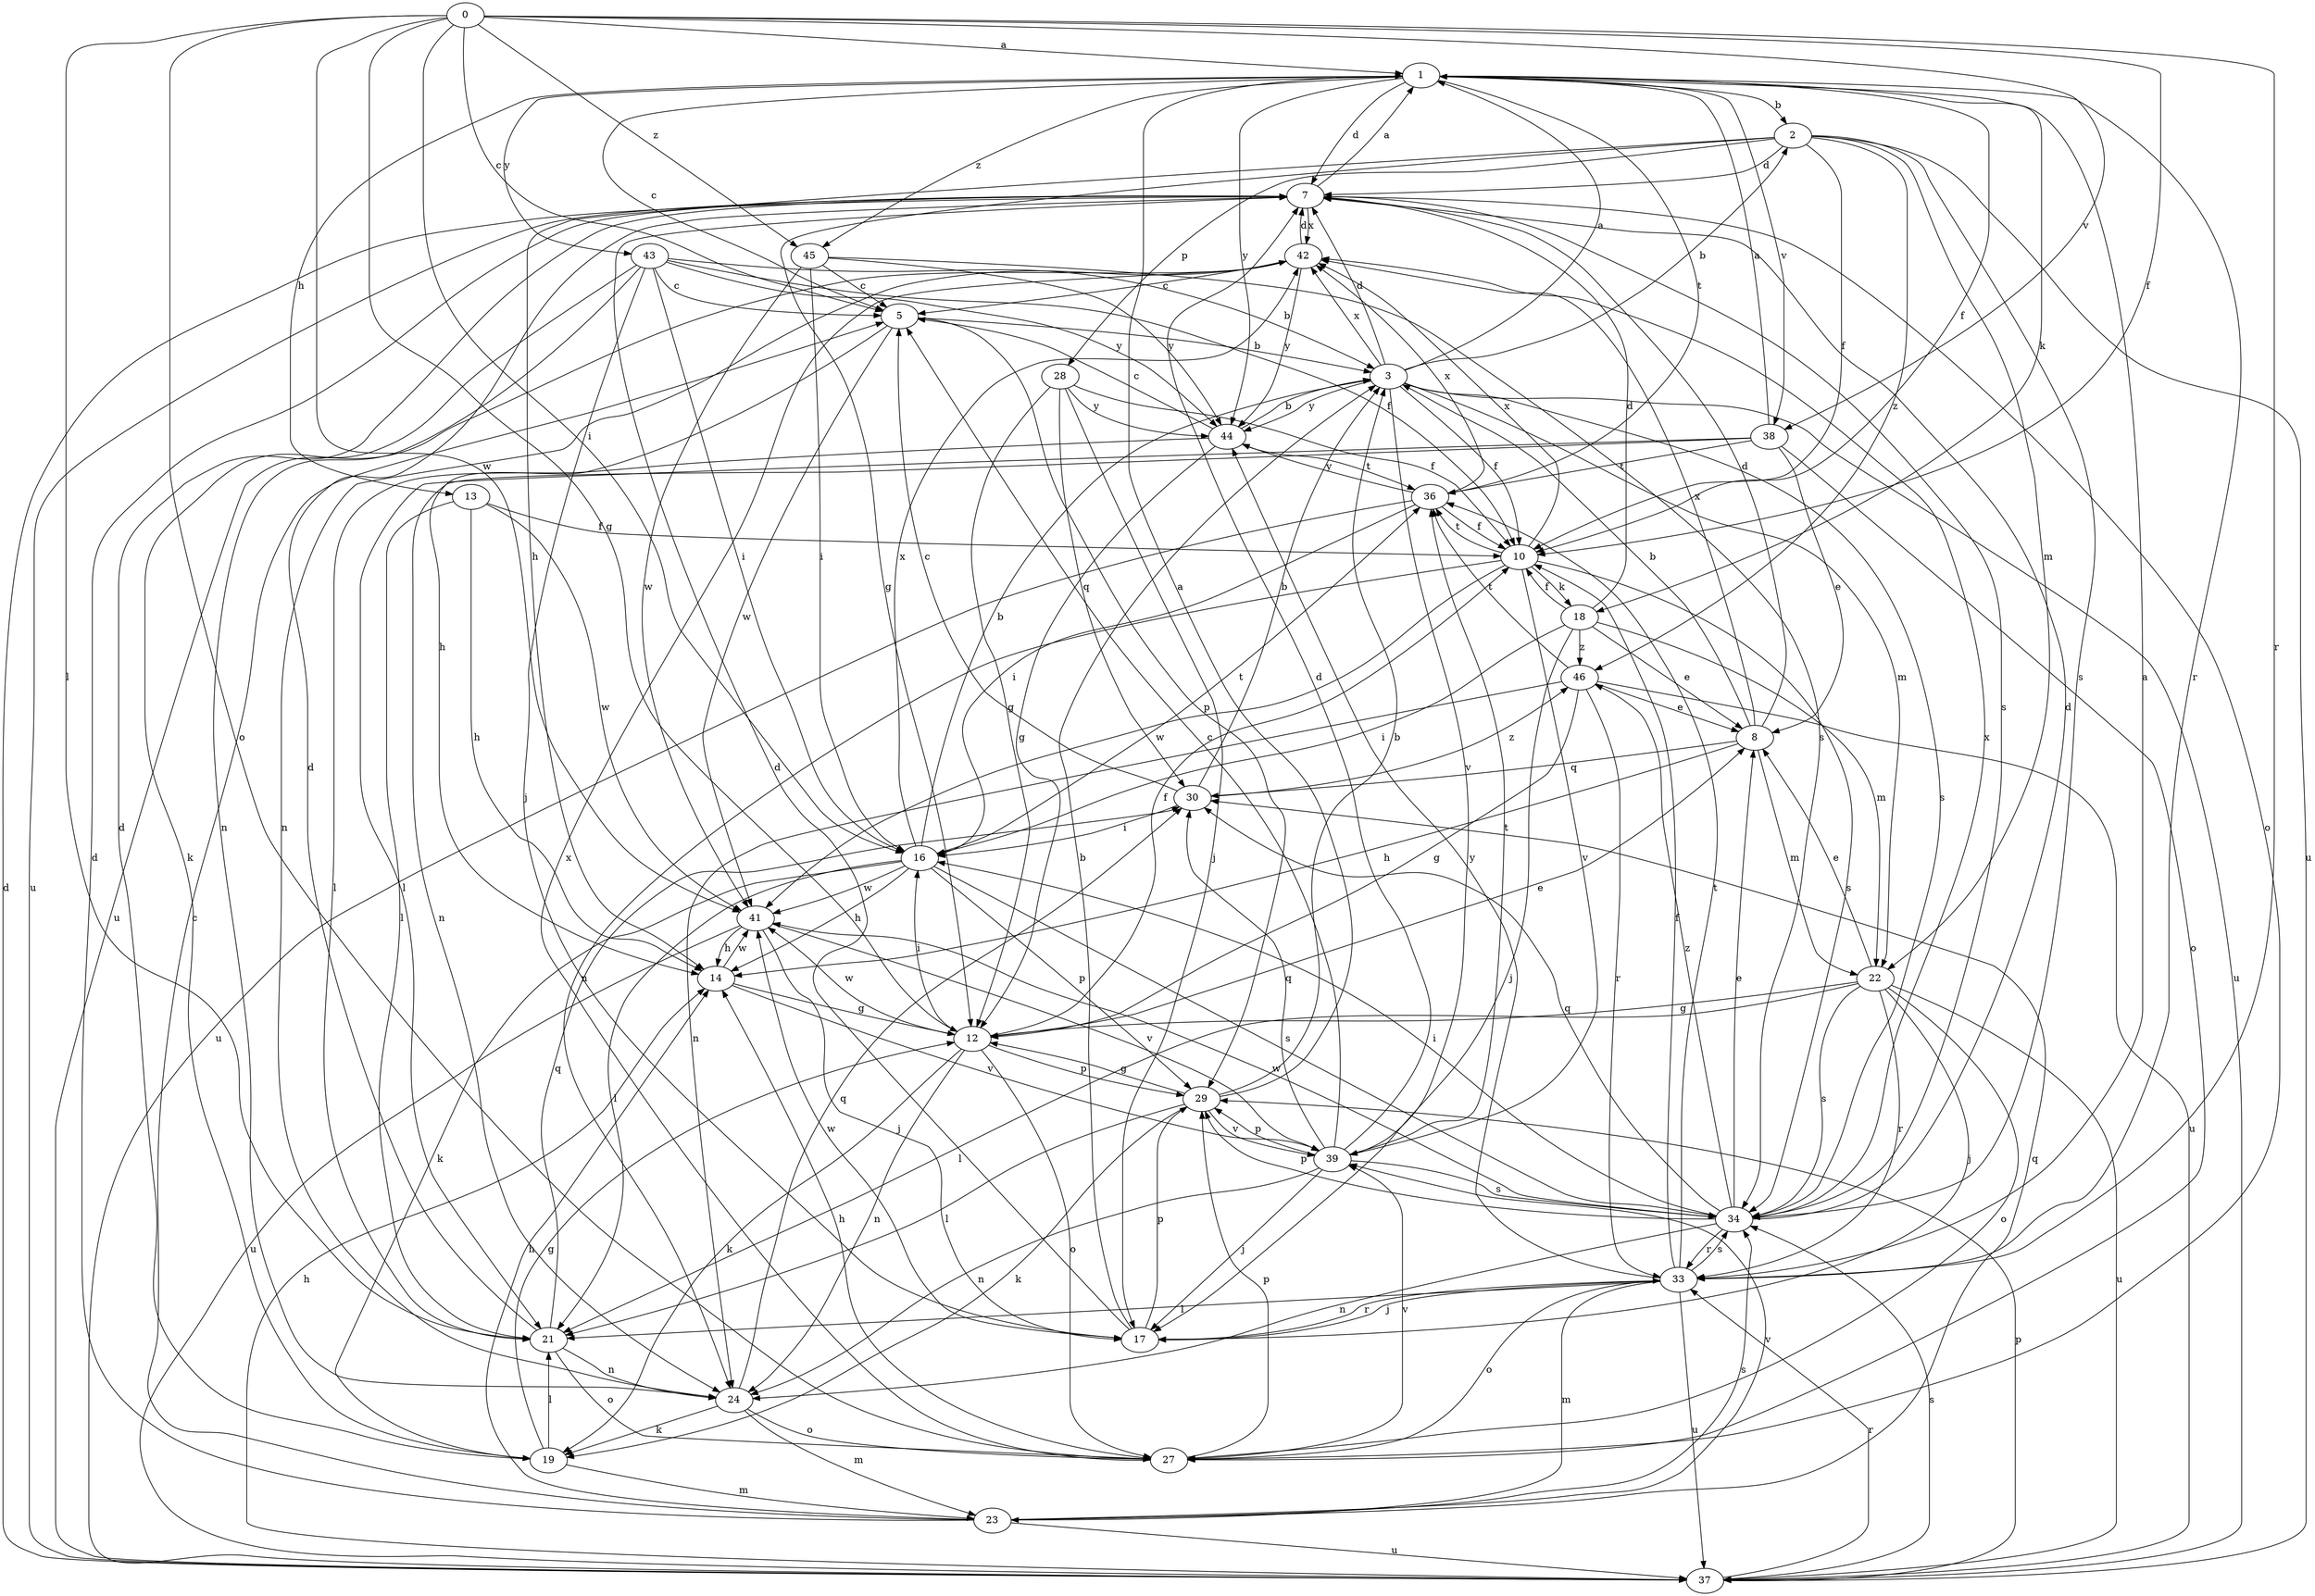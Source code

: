 strict digraph  {
0;
1;
2;
3;
5;
7;
8;
10;
12;
13;
14;
16;
17;
18;
19;
21;
22;
23;
24;
27;
28;
29;
30;
33;
34;
36;
37;
38;
39;
41;
42;
43;
44;
45;
46;
0 -> 1  [label=a];
0 -> 5  [label=c];
0 -> 10  [label=f];
0 -> 12  [label=g];
0 -> 16  [label=i];
0 -> 21  [label=l];
0 -> 27  [label=o];
0 -> 33  [label=r];
0 -> 38  [label=v];
0 -> 41  [label=w];
0 -> 45  [label=z];
1 -> 2  [label=b];
1 -> 5  [label=c];
1 -> 7  [label=d];
1 -> 10  [label=f];
1 -> 13  [label=h];
1 -> 18  [label=k];
1 -> 33  [label=r];
1 -> 36  [label=t];
1 -> 38  [label=v];
1 -> 43  [label=y];
1 -> 44  [label=y];
1 -> 45  [label=z];
2 -> 7  [label=d];
2 -> 10  [label=f];
2 -> 12  [label=g];
2 -> 14  [label=h];
2 -> 22  [label=m];
2 -> 28  [label=p];
2 -> 34  [label=s];
2 -> 37  [label=u];
2 -> 46  [label=z];
3 -> 1  [label=a];
3 -> 2  [label=b];
3 -> 7  [label=d];
3 -> 10  [label=f];
3 -> 22  [label=m];
3 -> 34  [label=s];
3 -> 37  [label=u];
3 -> 39  [label=v];
3 -> 42  [label=x];
3 -> 44  [label=y];
5 -> 3  [label=b];
5 -> 14  [label=h];
5 -> 29  [label=p];
5 -> 41  [label=w];
7 -> 1  [label=a];
7 -> 27  [label=o];
7 -> 34  [label=s];
7 -> 37  [label=u];
7 -> 42  [label=x];
8 -> 3  [label=b];
8 -> 7  [label=d];
8 -> 14  [label=h];
8 -> 22  [label=m];
8 -> 30  [label=q];
8 -> 42  [label=x];
10 -> 18  [label=k];
10 -> 24  [label=n];
10 -> 34  [label=s];
10 -> 36  [label=t];
10 -> 39  [label=v];
10 -> 41  [label=w];
10 -> 42  [label=x];
12 -> 8  [label=e];
12 -> 10  [label=f];
12 -> 16  [label=i];
12 -> 19  [label=k];
12 -> 24  [label=n];
12 -> 27  [label=o];
12 -> 29  [label=p];
12 -> 41  [label=w];
13 -> 10  [label=f];
13 -> 14  [label=h];
13 -> 21  [label=l];
13 -> 41  [label=w];
14 -> 12  [label=g];
14 -> 39  [label=v];
14 -> 41  [label=w];
16 -> 3  [label=b];
16 -> 14  [label=h];
16 -> 19  [label=k];
16 -> 21  [label=l];
16 -> 29  [label=p];
16 -> 34  [label=s];
16 -> 36  [label=t];
16 -> 41  [label=w];
16 -> 42  [label=x];
17 -> 3  [label=b];
17 -> 7  [label=d];
17 -> 29  [label=p];
17 -> 33  [label=r];
17 -> 41  [label=w];
18 -> 7  [label=d];
18 -> 8  [label=e];
18 -> 10  [label=f];
18 -> 16  [label=i];
18 -> 17  [label=j];
18 -> 22  [label=m];
18 -> 46  [label=z];
19 -> 7  [label=d];
19 -> 12  [label=g];
19 -> 21  [label=l];
19 -> 23  [label=m];
21 -> 7  [label=d];
21 -> 24  [label=n];
21 -> 27  [label=o];
21 -> 30  [label=q];
22 -> 8  [label=e];
22 -> 12  [label=g];
22 -> 17  [label=j];
22 -> 21  [label=l];
22 -> 27  [label=o];
22 -> 33  [label=r];
22 -> 34  [label=s];
22 -> 37  [label=u];
23 -> 5  [label=c];
23 -> 7  [label=d];
23 -> 14  [label=h];
23 -> 30  [label=q];
23 -> 34  [label=s];
23 -> 37  [label=u];
23 -> 39  [label=v];
24 -> 19  [label=k];
24 -> 23  [label=m];
24 -> 27  [label=o];
24 -> 30  [label=q];
27 -> 14  [label=h];
27 -> 29  [label=p];
27 -> 39  [label=v];
27 -> 42  [label=x];
28 -> 10  [label=f];
28 -> 12  [label=g];
28 -> 17  [label=j];
28 -> 30  [label=q];
28 -> 44  [label=y];
29 -> 1  [label=a];
29 -> 3  [label=b];
29 -> 12  [label=g];
29 -> 19  [label=k];
29 -> 21  [label=l];
29 -> 39  [label=v];
30 -> 3  [label=b];
30 -> 5  [label=c];
30 -> 16  [label=i];
30 -> 46  [label=z];
33 -> 1  [label=a];
33 -> 10  [label=f];
33 -> 17  [label=j];
33 -> 21  [label=l];
33 -> 23  [label=m];
33 -> 27  [label=o];
33 -> 34  [label=s];
33 -> 36  [label=t];
33 -> 37  [label=u];
33 -> 44  [label=y];
34 -> 7  [label=d];
34 -> 8  [label=e];
34 -> 16  [label=i];
34 -> 24  [label=n];
34 -> 29  [label=p];
34 -> 30  [label=q];
34 -> 33  [label=r];
34 -> 41  [label=w];
34 -> 42  [label=x];
34 -> 46  [label=z];
36 -> 10  [label=f];
36 -> 16  [label=i];
36 -> 37  [label=u];
36 -> 42  [label=x];
36 -> 44  [label=y];
37 -> 7  [label=d];
37 -> 14  [label=h];
37 -> 29  [label=p];
37 -> 33  [label=r];
37 -> 34  [label=s];
38 -> 1  [label=a];
38 -> 8  [label=e];
38 -> 21  [label=l];
38 -> 24  [label=n];
38 -> 27  [label=o];
38 -> 36  [label=t];
39 -> 5  [label=c];
39 -> 7  [label=d];
39 -> 17  [label=j];
39 -> 24  [label=n];
39 -> 29  [label=p];
39 -> 30  [label=q];
39 -> 34  [label=s];
39 -> 36  [label=t];
41 -> 14  [label=h];
41 -> 17  [label=j];
41 -> 37  [label=u];
41 -> 39  [label=v];
42 -> 5  [label=c];
42 -> 7  [label=d];
42 -> 24  [label=n];
42 -> 37  [label=u];
42 -> 44  [label=y];
43 -> 3  [label=b];
43 -> 5  [label=c];
43 -> 10  [label=f];
43 -> 16  [label=i];
43 -> 17  [label=j];
43 -> 19  [label=k];
43 -> 24  [label=n];
43 -> 44  [label=y];
44 -> 3  [label=b];
44 -> 5  [label=c];
44 -> 12  [label=g];
44 -> 21  [label=l];
44 -> 36  [label=t];
45 -> 5  [label=c];
45 -> 16  [label=i];
45 -> 34  [label=s];
45 -> 41  [label=w];
45 -> 44  [label=y];
46 -> 8  [label=e];
46 -> 12  [label=g];
46 -> 24  [label=n];
46 -> 33  [label=r];
46 -> 36  [label=t];
46 -> 37  [label=u];
}
